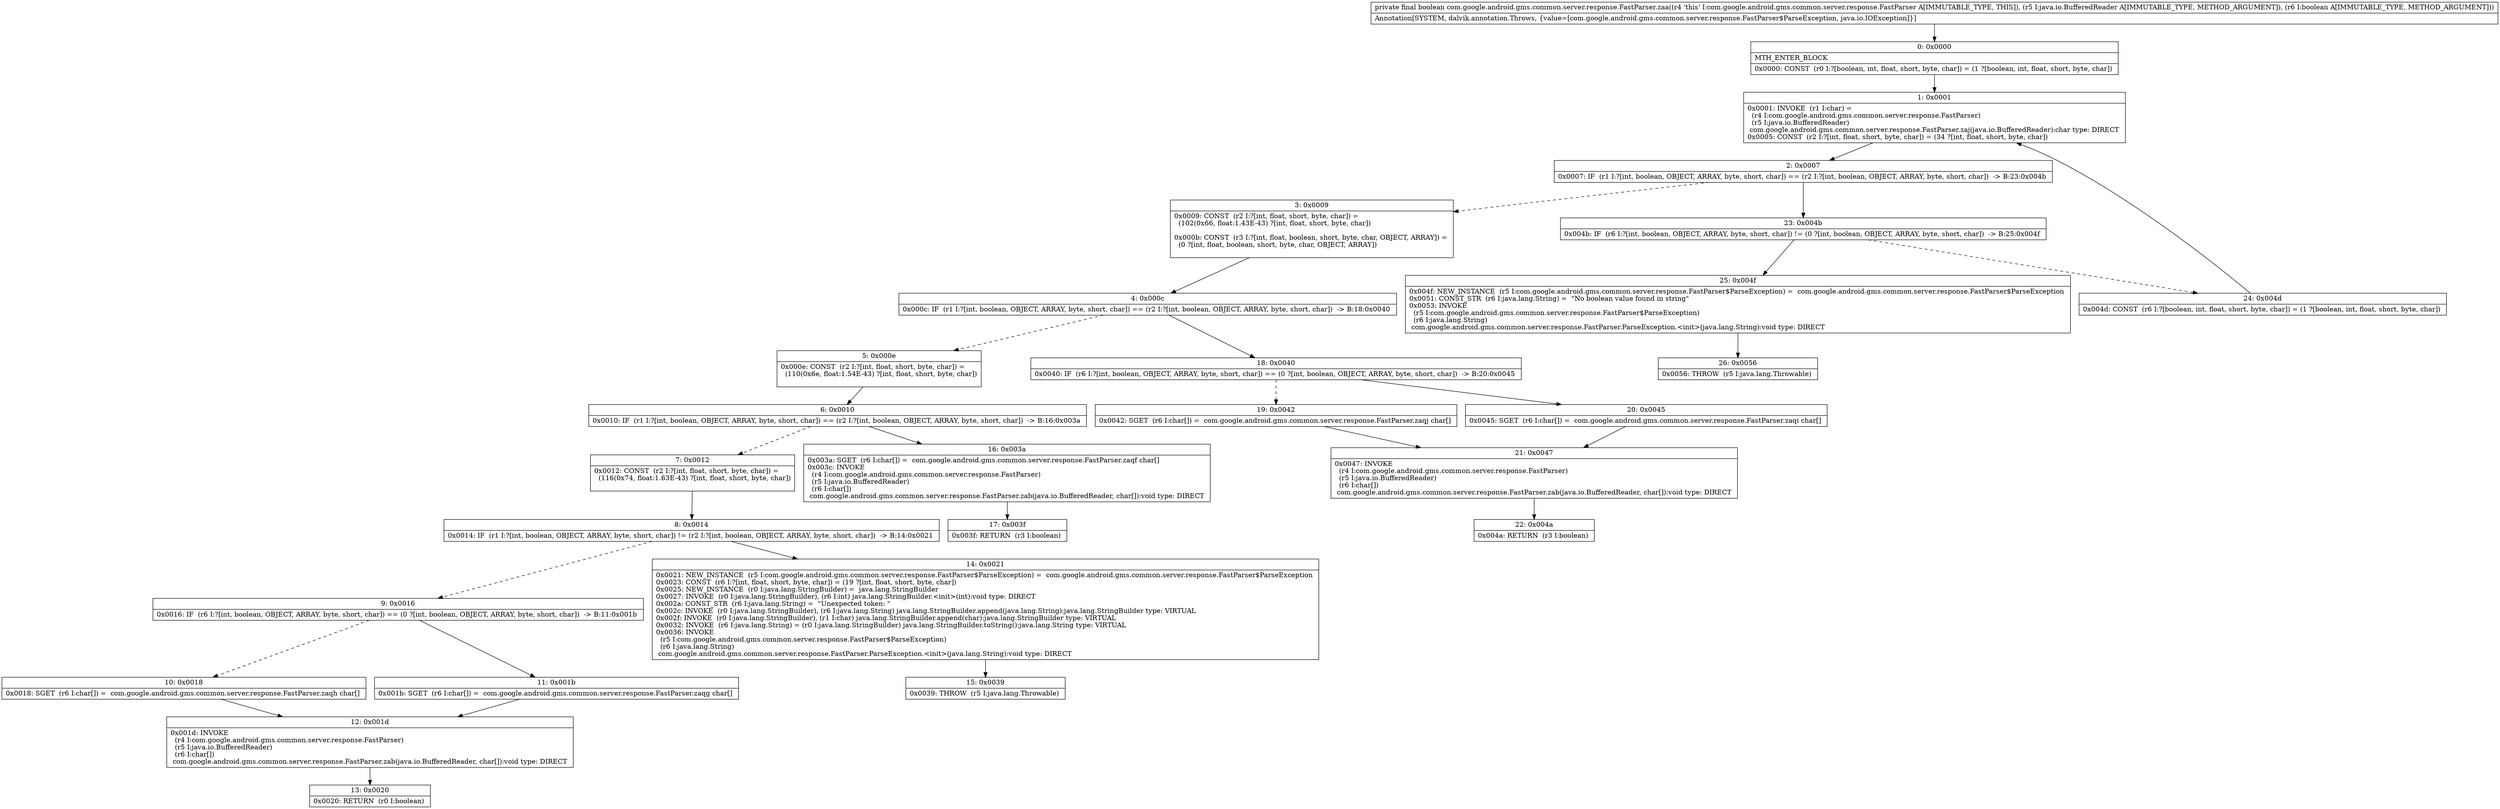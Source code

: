 digraph "CFG forcom.google.android.gms.common.server.response.FastParser.zaa(Ljava\/io\/BufferedReader;Z)Z" {
Node_0 [shape=record,label="{0\:\ 0x0000|MTH_ENTER_BLOCK\l|0x0000: CONST  (r0 I:?[boolean, int, float, short, byte, char]) = (1 ?[boolean, int, float, short, byte, char]) \l}"];
Node_1 [shape=record,label="{1\:\ 0x0001|0x0001: INVOKE  (r1 I:char) = \l  (r4 I:com.google.android.gms.common.server.response.FastParser)\l  (r5 I:java.io.BufferedReader)\l com.google.android.gms.common.server.response.FastParser.zaj(java.io.BufferedReader):char type: DIRECT \l0x0005: CONST  (r2 I:?[int, float, short, byte, char]) = (34 ?[int, float, short, byte, char]) \l}"];
Node_2 [shape=record,label="{2\:\ 0x0007|0x0007: IF  (r1 I:?[int, boolean, OBJECT, ARRAY, byte, short, char]) == (r2 I:?[int, boolean, OBJECT, ARRAY, byte, short, char])  \-\> B:23:0x004b \l}"];
Node_3 [shape=record,label="{3\:\ 0x0009|0x0009: CONST  (r2 I:?[int, float, short, byte, char]) = \l  (102(0x66, float:1.43E\-43) ?[int, float, short, byte, char])\l \l0x000b: CONST  (r3 I:?[int, float, boolean, short, byte, char, OBJECT, ARRAY]) = \l  (0 ?[int, float, boolean, short, byte, char, OBJECT, ARRAY])\l \l}"];
Node_4 [shape=record,label="{4\:\ 0x000c|0x000c: IF  (r1 I:?[int, boolean, OBJECT, ARRAY, byte, short, char]) == (r2 I:?[int, boolean, OBJECT, ARRAY, byte, short, char])  \-\> B:18:0x0040 \l}"];
Node_5 [shape=record,label="{5\:\ 0x000e|0x000e: CONST  (r2 I:?[int, float, short, byte, char]) = \l  (110(0x6e, float:1.54E\-43) ?[int, float, short, byte, char])\l \l}"];
Node_6 [shape=record,label="{6\:\ 0x0010|0x0010: IF  (r1 I:?[int, boolean, OBJECT, ARRAY, byte, short, char]) == (r2 I:?[int, boolean, OBJECT, ARRAY, byte, short, char])  \-\> B:16:0x003a \l}"];
Node_7 [shape=record,label="{7\:\ 0x0012|0x0012: CONST  (r2 I:?[int, float, short, byte, char]) = \l  (116(0x74, float:1.63E\-43) ?[int, float, short, byte, char])\l \l}"];
Node_8 [shape=record,label="{8\:\ 0x0014|0x0014: IF  (r1 I:?[int, boolean, OBJECT, ARRAY, byte, short, char]) != (r2 I:?[int, boolean, OBJECT, ARRAY, byte, short, char])  \-\> B:14:0x0021 \l}"];
Node_9 [shape=record,label="{9\:\ 0x0016|0x0016: IF  (r6 I:?[int, boolean, OBJECT, ARRAY, byte, short, char]) == (0 ?[int, boolean, OBJECT, ARRAY, byte, short, char])  \-\> B:11:0x001b \l}"];
Node_10 [shape=record,label="{10\:\ 0x0018|0x0018: SGET  (r6 I:char[]) =  com.google.android.gms.common.server.response.FastParser.zaqh char[] \l}"];
Node_11 [shape=record,label="{11\:\ 0x001b|0x001b: SGET  (r6 I:char[]) =  com.google.android.gms.common.server.response.FastParser.zaqg char[] \l}"];
Node_12 [shape=record,label="{12\:\ 0x001d|0x001d: INVOKE  \l  (r4 I:com.google.android.gms.common.server.response.FastParser)\l  (r5 I:java.io.BufferedReader)\l  (r6 I:char[])\l com.google.android.gms.common.server.response.FastParser.zab(java.io.BufferedReader, char[]):void type: DIRECT \l}"];
Node_13 [shape=record,label="{13\:\ 0x0020|0x0020: RETURN  (r0 I:boolean) \l}"];
Node_14 [shape=record,label="{14\:\ 0x0021|0x0021: NEW_INSTANCE  (r5 I:com.google.android.gms.common.server.response.FastParser$ParseException) =  com.google.android.gms.common.server.response.FastParser$ParseException \l0x0023: CONST  (r6 I:?[int, float, short, byte, char]) = (19 ?[int, float, short, byte, char]) \l0x0025: NEW_INSTANCE  (r0 I:java.lang.StringBuilder) =  java.lang.StringBuilder \l0x0027: INVOKE  (r0 I:java.lang.StringBuilder), (r6 I:int) java.lang.StringBuilder.\<init\>(int):void type: DIRECT \l0x002a: CONST_STR  (r6 I:java.lang.String) =  \"Unexpected token: \" \l0x002c: INVOKE  (r0 I:java.lang.StringBuilder), (r6 I:java.lang.String) java.lang.StringBuilder.append(java.lang.String):java.lang.StringBuilder type: VIRTUAL \l0x002f: INVOKE  (r0 I:java.lang.StringBuilder), (r1 I:char) java.lang.StringBuilder.append(char):java.lang.StringBuilder type: VIRTUAL \l0x0032: INVOKE  (r6 I:java.lang.String) = (r0 I:java.lang.StringBuilder) java.lang.StringBuilder.toString():java.lang.String type: VIRTUAL \l0x0036: INVOKE  \l  (r5 I:com.google.android.gms.common.server.response.FastParser$ParseException)\l  (r6 I:java.lang.String)\l com.google.android.gms.common.server.response.FastParser.ParseException.\<init\>(java.lang.String):void type: DIRECT \l}"];
Node_15 [shape=record,label="{15\:\ 0x0039|0x0039: THROW  (r5 I:java.lang.Throwable) \l}"];
Node_16 [shape=record,label="{16\:\ 0x003a|0x003a: SGET  (r6 I:char[]) =  com.google.android.gms.common.server.response.FastParser.zaqf char[] \l0x003c: INVOKE  \l  (r4 I:com.google.android.gms.common.server.response.FastParser)\l  (r5 I:java.io.BufferedReader)\l  (r6 I:char[])\l com.google.android.gms.common.server.response.FastParser.zab(java.io.BufferedReader, char[]):void type: DIRECT \l}"];
Node_17 [shape=record,label="{17\:\ 0x003f|0x003f: RETURN  (r3 I:boolean) \l}"];
Node_18 [shape=record,label="{18\:\ 0x0040|0x0040: IF  (r6 I:?[int, boolean, OBJECT, ARRAY, byte, short, char]) == (0 ?[int, boolean, OBJECT, ARRAY, byte, short, char])  \-\> B:20:0x0045 \l}"];
Node_19 [shape=record,label="{19\:\ 0x0042|0x0042: SGET  (r6 I:char[]) =  com.google.android.gms.common.server.response.FastParser.zaqj char[] \l}"];
Node_20 [shape=record,label="{20\:\ 0x0045|0x0045: SGET  (r6 I:char[]) =  com.google.android.gms.common.server.response.FastParser.zaqi char[] \l}"];
Node_21 [shape=record,label="{21\:\ 0x0047|0x0047: INVOKE  \l  (r4 I:com.google.android.gms.common.server.response.FastParser)\l  (r5 I:java.io.BufferedReader)\l  (r6 I:char[])\l com.google.android.gms.common.server.response.FastParser.zab(java.io.BufferedReader, char[]):void type: DIRECT \l}"];
Node_22 [shape=record,label="{22\:\ 0x004a|0x004a: RETURN  (r3 I:boolean) \l}"];
Node_23 [shape=record,label="{23\:\ 0x004b|0x004b: IF  (r6 I:?[int, boolean, OBJECT, ARRAY, byte, short, char]) != (0 ?[int, boolean, OBJECT, ARRAY, byte, short, char])  \-\> B:25:0x004f \l}"];
Node_24 [shape=record,label="{24\:\ 0x004d|0x004d: CONST  (r6 I:?[boolean, int, float, short, byte, char]) = (1 ?[boolean, int, float, short, byte, char]) \l}"];
Node_25 [shape=record,label="{25\:\ 0x004f|0x004f: NEW_INSTANCE  (r5 I:com.google.android.gms.common.server.response.FastParser$ParseException) =  com.google.android.gms.common.server.response.FastParser$ParseException \l0x0051: CONST_STR  (r6 I:java.lang.String) =  \"No boolean value found in string\" \l0x0053: INVOKE  \l  (r5 I:com.google.android.gms.common.server.response.FastParser$ParseException)\l  (r6 I:java.lang.String)\l com.google.android.gms.common.server.response.FastParser.ParseException.\<init\>(java.lang.String):void type: DIRECT \l}"];
Node_26 [shape=record,label="{26\:\ 0x0056|0x0056: THROW  (r5 I:java.lang.Throwable) \l}"];
MethodNode[shape=record,label="{private final boolean com.google.android.gms.common.server.response.FastParser.zaa((r4 'this' I:com.google.android.gms.common.server.response.FastParser A[IMMUTABLE_TYPE, THIS]), (r5 I:java.io.BufferedReader A[IMMUTABLE_TYPE, METHOD_ARGUMENT]), (r6 I:boolean A[IMMUTABLE_TYPE, METHOD_ARGUMENT]))  | Annotation[SYSTEM, dalvik.annotation.Throws, \{value=[com.google.android.gms.common.server.response.FastParser$ParseException, java.io.IOException]\}]\l}"];
MethodNode -> Node_0;
Node_0 -> Node_1;
Node_1 -> Node_2;
Node_2 -> Node_3[style=dashed];
Node_2 -> Node_23;
Node_3 -> Node_4;
Node_4 -> Node_5[style=dashed];
Node_4 -> Node_18;
Node_5 -> Node_6;
Node_6 -> Node_7[style=dashed];
Node_6 -> Node_16;
Node_7 -> Node_8;
Node_8 -> Node_9[style=dashed];
Node_8 -> Node_14;
Node_9 -> Node_10[style=dashed];
Node_9 -> Node_11;
Node_10 -> Node_12;
Node_11 -> Node_12;
Node_12 -> Node_13;
Node_14 -> Node_15;
Node_16 -> Node_17;
Node_18 -> Node_19[style=dashed];
Node_18 -> Node_20;
Node_19 -> Node_21;
Node_20 -> Node_21;
Node_21 -> Node_22;
Node_23 -> Node_24[style=dashed];
Node_23 -> Node_25;
Node_24 -> Node_1;
Node_25 -> Node_26;
}

